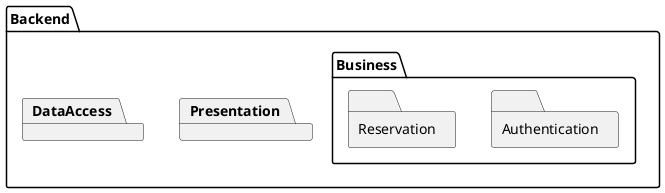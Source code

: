 @startuml PackageDiagram

folder "Backend" as be {
    folder Business {
        folder Authentication
        folder Reservation
    }
    package Presentation
    package DataAccess
}

@enduml